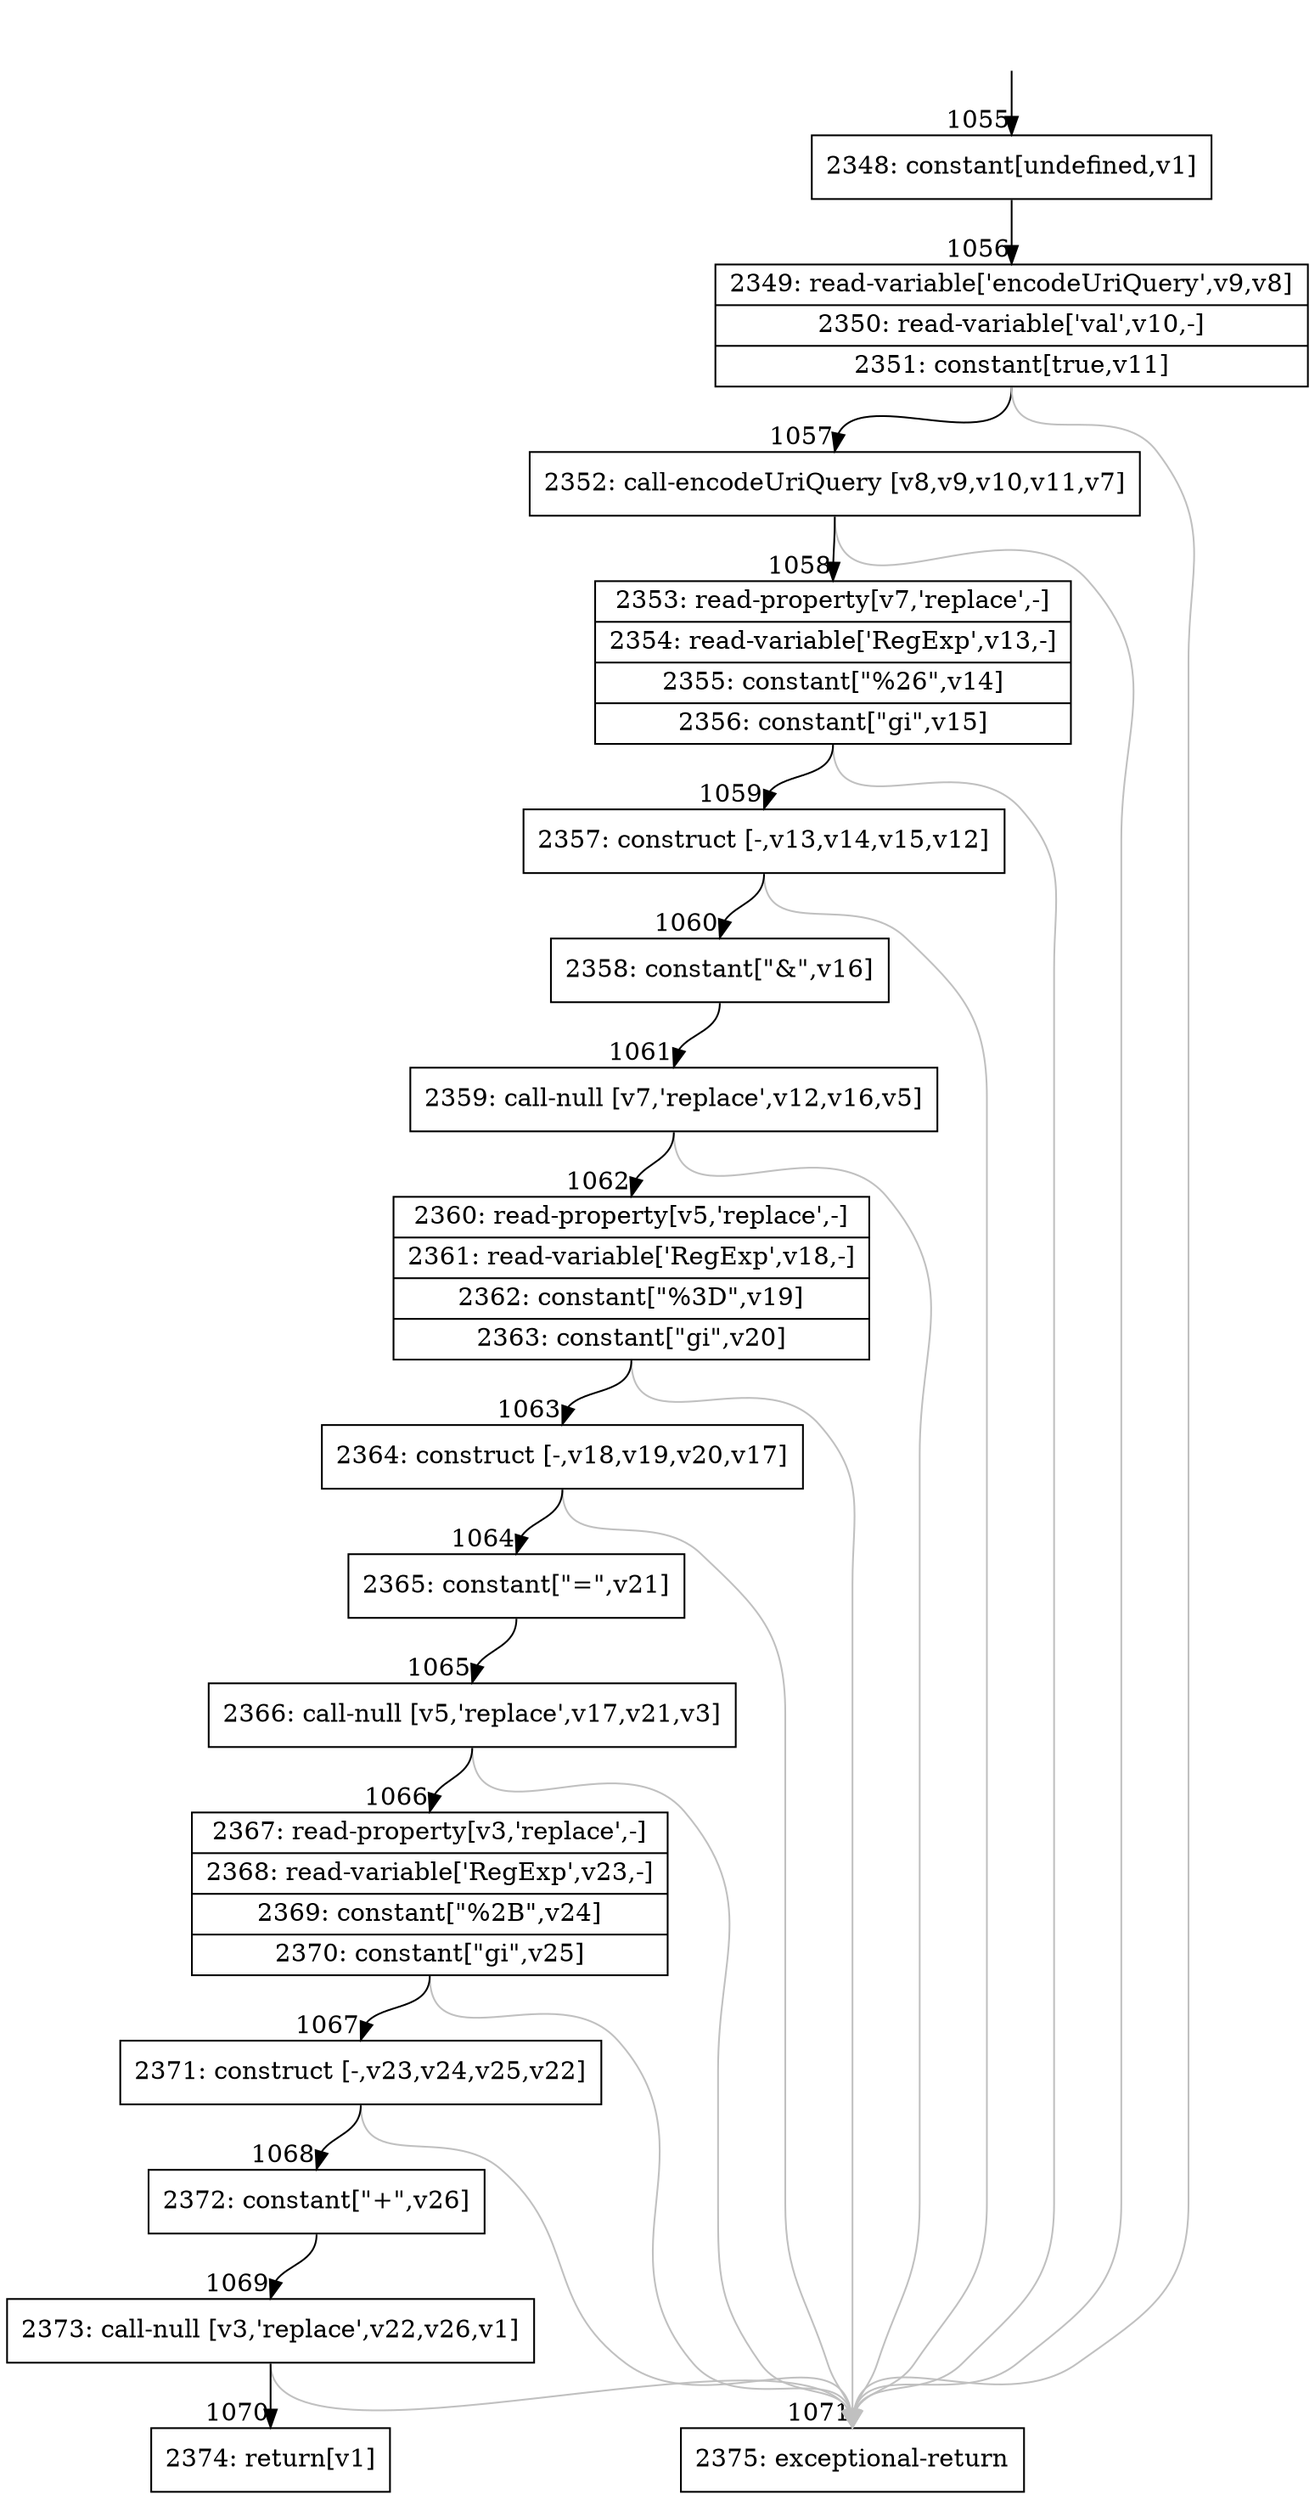 digraph {
rankdir="TD"
BB_entry77[shape=none,label=""];
BB_entry77 -> BB1055 [tailport=s, headport=n, headlabel="    1055"]
BB1055 [shape=record label="{2348: constant[undefined,v1]}" ] 
BB1055 -> BB1056 [tailport=s, headport=n, headlabel="      1056"]
BB1056 [shape=record label="{2349: read-variable['encodeUriQuery',v9,v8]|2350: read-variable['val',v10,-]|2351: constant[true,v11]}" ] 
BB1056 -> BB1057 [tailport=s, headport=n, headlabel="      1057"]
BB1056 -> BB1071 [tailport=s, headport=n, color=gray, headlabel="      1071"]
BB1057 [shape=record label="{2352: call-encodeUriQuery [v8,v9,v10,v11,v7]}" ] 
BB1057 -> BB1058 [tailport=s, headport=n, headlabel="      1058"]
BB1057 -> BB1071 [tailport=s, headport=n, color=gray]
BB1058 [shape=record label="{2353: read-property[v7,'replace',-]|2354: read-variable['RegExp',v13,-]|2355: constant[\"%26\",v14]|2356: constant[\"gi\",v15]}" ] 
BB1058 -> BB1059 [tailport=s, headport=n, headlabel="      1059"]
BB1058 -> BB1071 [tailport=s, headport=n, color=gray]
BB1059 [shape=record label="{2357: construct [-,v13,v14,v15,v12]}" ] 
BB1059 -> BB1060 [tailport=s, headport=n, headlabel="      1060"]
BB1059 -> BB1071 [tailport=s, headport=n, color=gray]
BB1060 [shape=record label="{2358: constant[\"&\",v16]}" ] 
BB1060 -> BB1061 [tailport=s, headport=n, headlabel="      1061"]
BB1061 [shape=record label="{2359: call-null [v7,'replace',v12,v16,v5]}" ] 
BB1061 -> BB1062 [tailport=s, headport=n, headlabel="      1062"]
BB1061 -> BB1071 [tailport=s, headport=n, color=gray]
BB1062 [shape=record label="{2360: read-property[v5,'replace',-]|2361: read-variable['RegExp',v18,-]|2362: constant[\"%3D\",v19]|2363: constant[\"gi\",v20]}" ] 
BB1062 -> BB1063 [tailport=s, headport=n, headlabel="      1063"]
BB1062 -> BB1071 [tailport=s, headport=n, color=gray]
BB1063 [shape=record label="{2364: construct [-,v18,v19,v20,v17]}" ] 
BB1063 -> BB1064 [tailport=s, headport=n, headlabel="      1064"]
BB1063 -> BB1071 [tailport=s, headport=n, color=gray]
BB1064 [shape=record label="{2365: constant[\"=\",v21]}" ] 
BB1064 -> BB1065 [tailport=s, headport=n, headlabel="      1065"]
BB1065 [shape=record label="{2366: call-null [v5,'replace',v17,v21,v3]}" ] 
BB1065 -> BB1066 [tailport=s, headport=n, headlabel="      1066"]
BB1065 -> BB1071 [tailport=s, headport=n, color=gray]
BB1066 [shape=record label="{2367: read-property[v3,'replace',-]|2368: read-variable['RegExp',v23,-]|2369: constant[\"%2B\",v24]|2370: constant[\"gi\",v25]}" ] 
BB1066 -> BB1067 [tailport=s, headport=n, headlabel="      1067"]
BB1066 -> BB1071 [tailport=s, headport=n, color=gray]
BB1067 [shape=record label="{2371: construct [-,v23,v24,v25,v22]}" ] 
BB1067 -> BB1068 [tailport=s, headport=n, headlabel="      1068"]
BB1067 -> BB1071 [tailport=s, headport=n, color=gray]
BB1068 [shape=record label="{2372: constant[\"+\",v26]}" ] 
BB1068 -> BB1069 [tailport=s, headport=n, headlabel="      1069"]
BB1069 [shape=record label="{2373: call-null [v3,'replace',v22,v26,v1]}" ] 
BB1069 -> BB1070 [tailport=s, headport=n, headlabel="      1070"]
BB1069 -> BB1071 [tailport=s, headport=n, color=gray]
BB1070 [shape=record label="{2374: return[v1]}" ] 
BB1071 [shape=record label="{2375: exceptional-return}" ] 
//#$~ 1355
}
